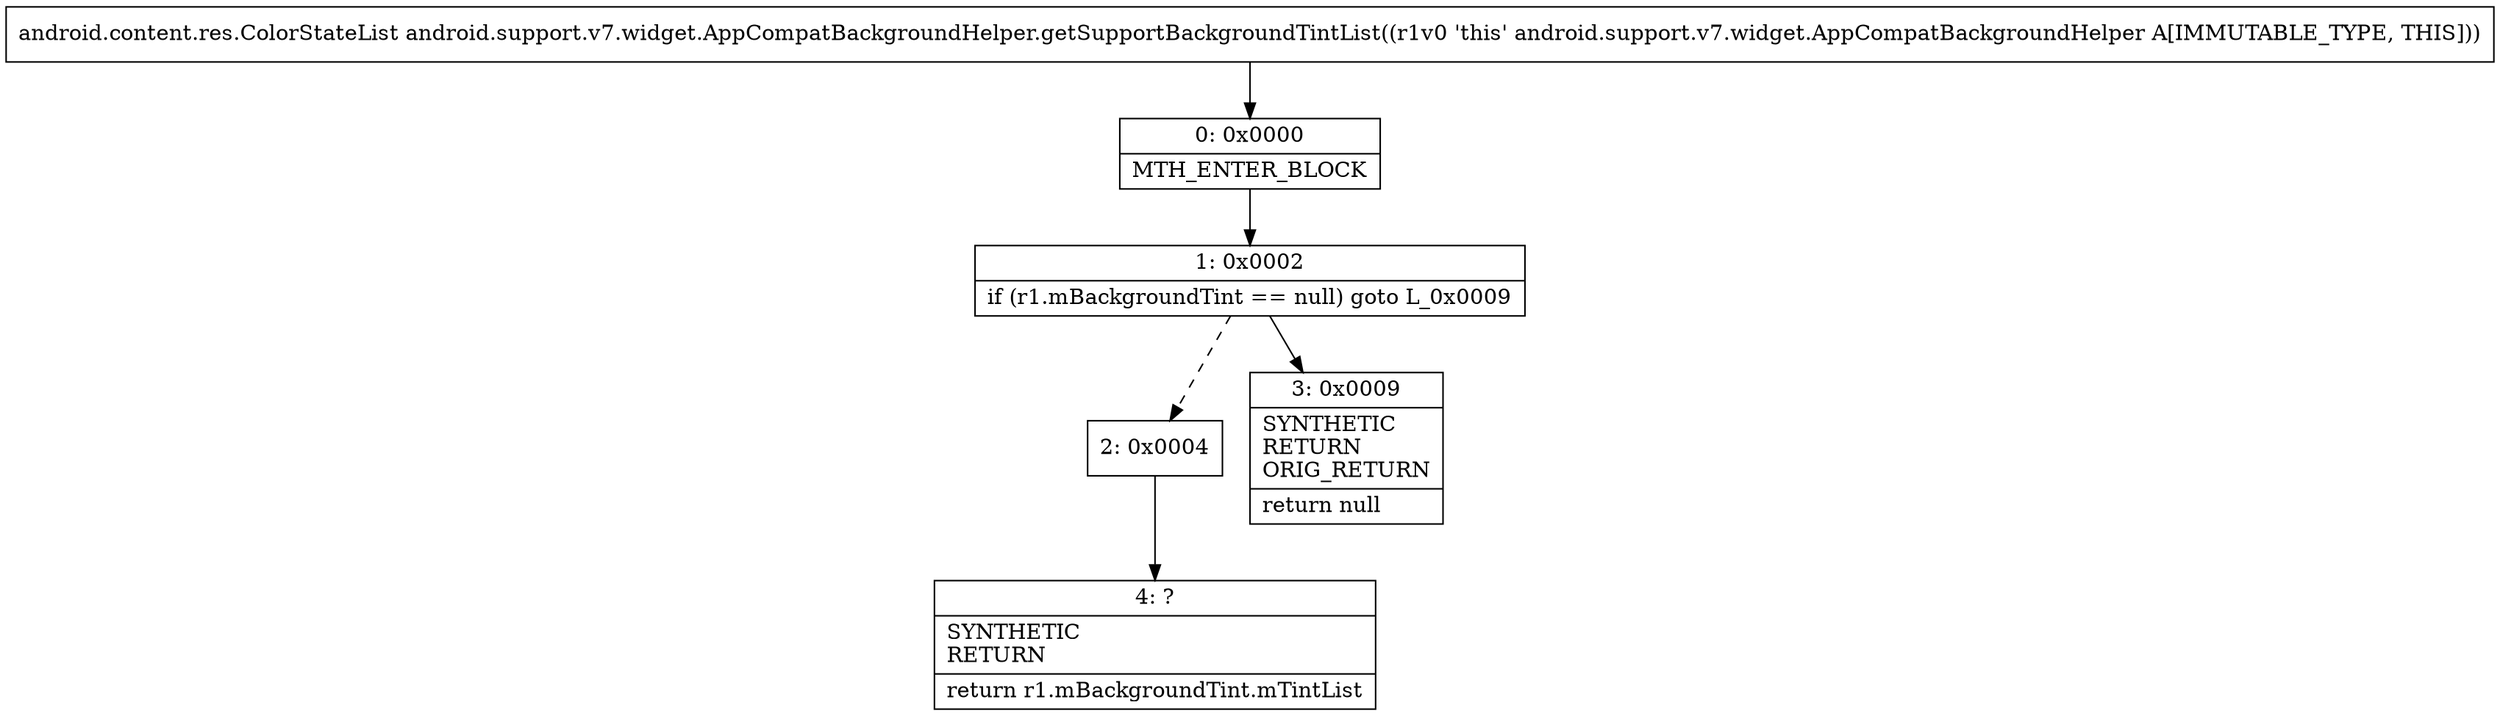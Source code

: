 digraph "CFG forandroid.support.v7.widget.AppCompatBackgroundHelper.getSupportBackgroundTintList()Landroid\/content\/res\/ColorStateList;" {
Node_0 [shape=record,label="{0\:\ 0x0000|MTH_ENTER_BLOCK\l}"];
Node_1 [shape=record,label="{1\:\ 0x0002|if (r1.mBackgroundTint == null) goto L_0x0009\l}"];
Node_2 [shape=record,label="{2\:\ 0x0004}"];
Node_3 [shape=record,label="{3\:\ 0x0009|SYNTHETIC\lRETURN\lORIG_RETURN\l|return null\l}"];
Node_4 [shape=record,label="{4\:\ ?|SYNTHETIC\lRETURN\l|return r1.mBackgroundTint.mTintList\l}"];
MethodNode[shape=record,label="{android.content.res.ColorStateList android.support.v7.widget.AppCompatBackgroundHelper.getSupportBackgroundTintList((r1v0 'this' android.support.v7.widget.AppCompatBackgroundHelper A[IMMUTABLE_TYPE, THIS])) }"];
MethodNode -> Node_0;
Node_0 -> Node_1;
Node_1 -> Node_2[style=dashed];
Node_1 -> Node_3;
Node_2 -> Node_4;
}

